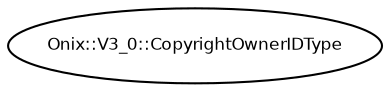digraph G {
  fontname = "Bitstream Vera Sans"
  fontsize = 8

  node [
    fontname = "Bitstream Vera Sans"
    fontsize = 8
    shape = "record"
  ]

  edge [
    fontname = "Bitstream Vera Sans"
    fontsize = 8
  ]

  CopyrightOwnerIDType [
    label = "Onix::V3_0::CopyrightOwnerIDType", shape = oval
  ]




}
